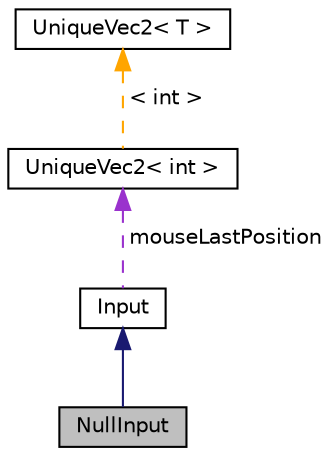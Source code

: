 digraph "NullInput"
{
 // INTERACTIVE_SVG=YES
 // LATEX_PDF_SIZE
  edge [fontname="Helvetica",fontsize="10",labelfontname="Helvetica",labelfontsize="10"];
  node [fontname="Helvetica",fontsize="10",shape=record];
  Node1 [label="NullInput",height=0.2,width=0.4,color="black", fillcolor="grey75", style="filled", fontcolor="black",tooltip=" "];
  Node2 -> Node1 [dir="back",color="midnightblue",fontsize="10",style="solid",fontname="Helvetica"];
  Node2 [label="Input",height=0.2,width=0.4,color="black", fillcolor="white", style="filled",URL="$d4/d7b/class_input.html",tooltip=" "];
  Node3 -> Node2 [dir="back",color="darkorchid3",fontsize="10",style="dashed",label=" mouseLastPosition" ,fontname="Helvetica"];
  Node3 [label="UniqueVec2\< int \>",height=0.2,width=0.4,color="black", fillcolor="white", style="filled",URL="$d8/dc0/class_unique_vec2.html",tooltip=" "];
  Node4 -> Node3 [dir="back",color="orange",fontsize="10",style="dashed",label=" \< int \>" ,fontname="Helvetica"];
  Node4 [label="UniqueVec2\< T \>",height=0.2,width=0.4,color="black", fillcolor="white", style="filled",URL="$d8/dc0/class_unique_vec2.html",tooltip=" "];
}
